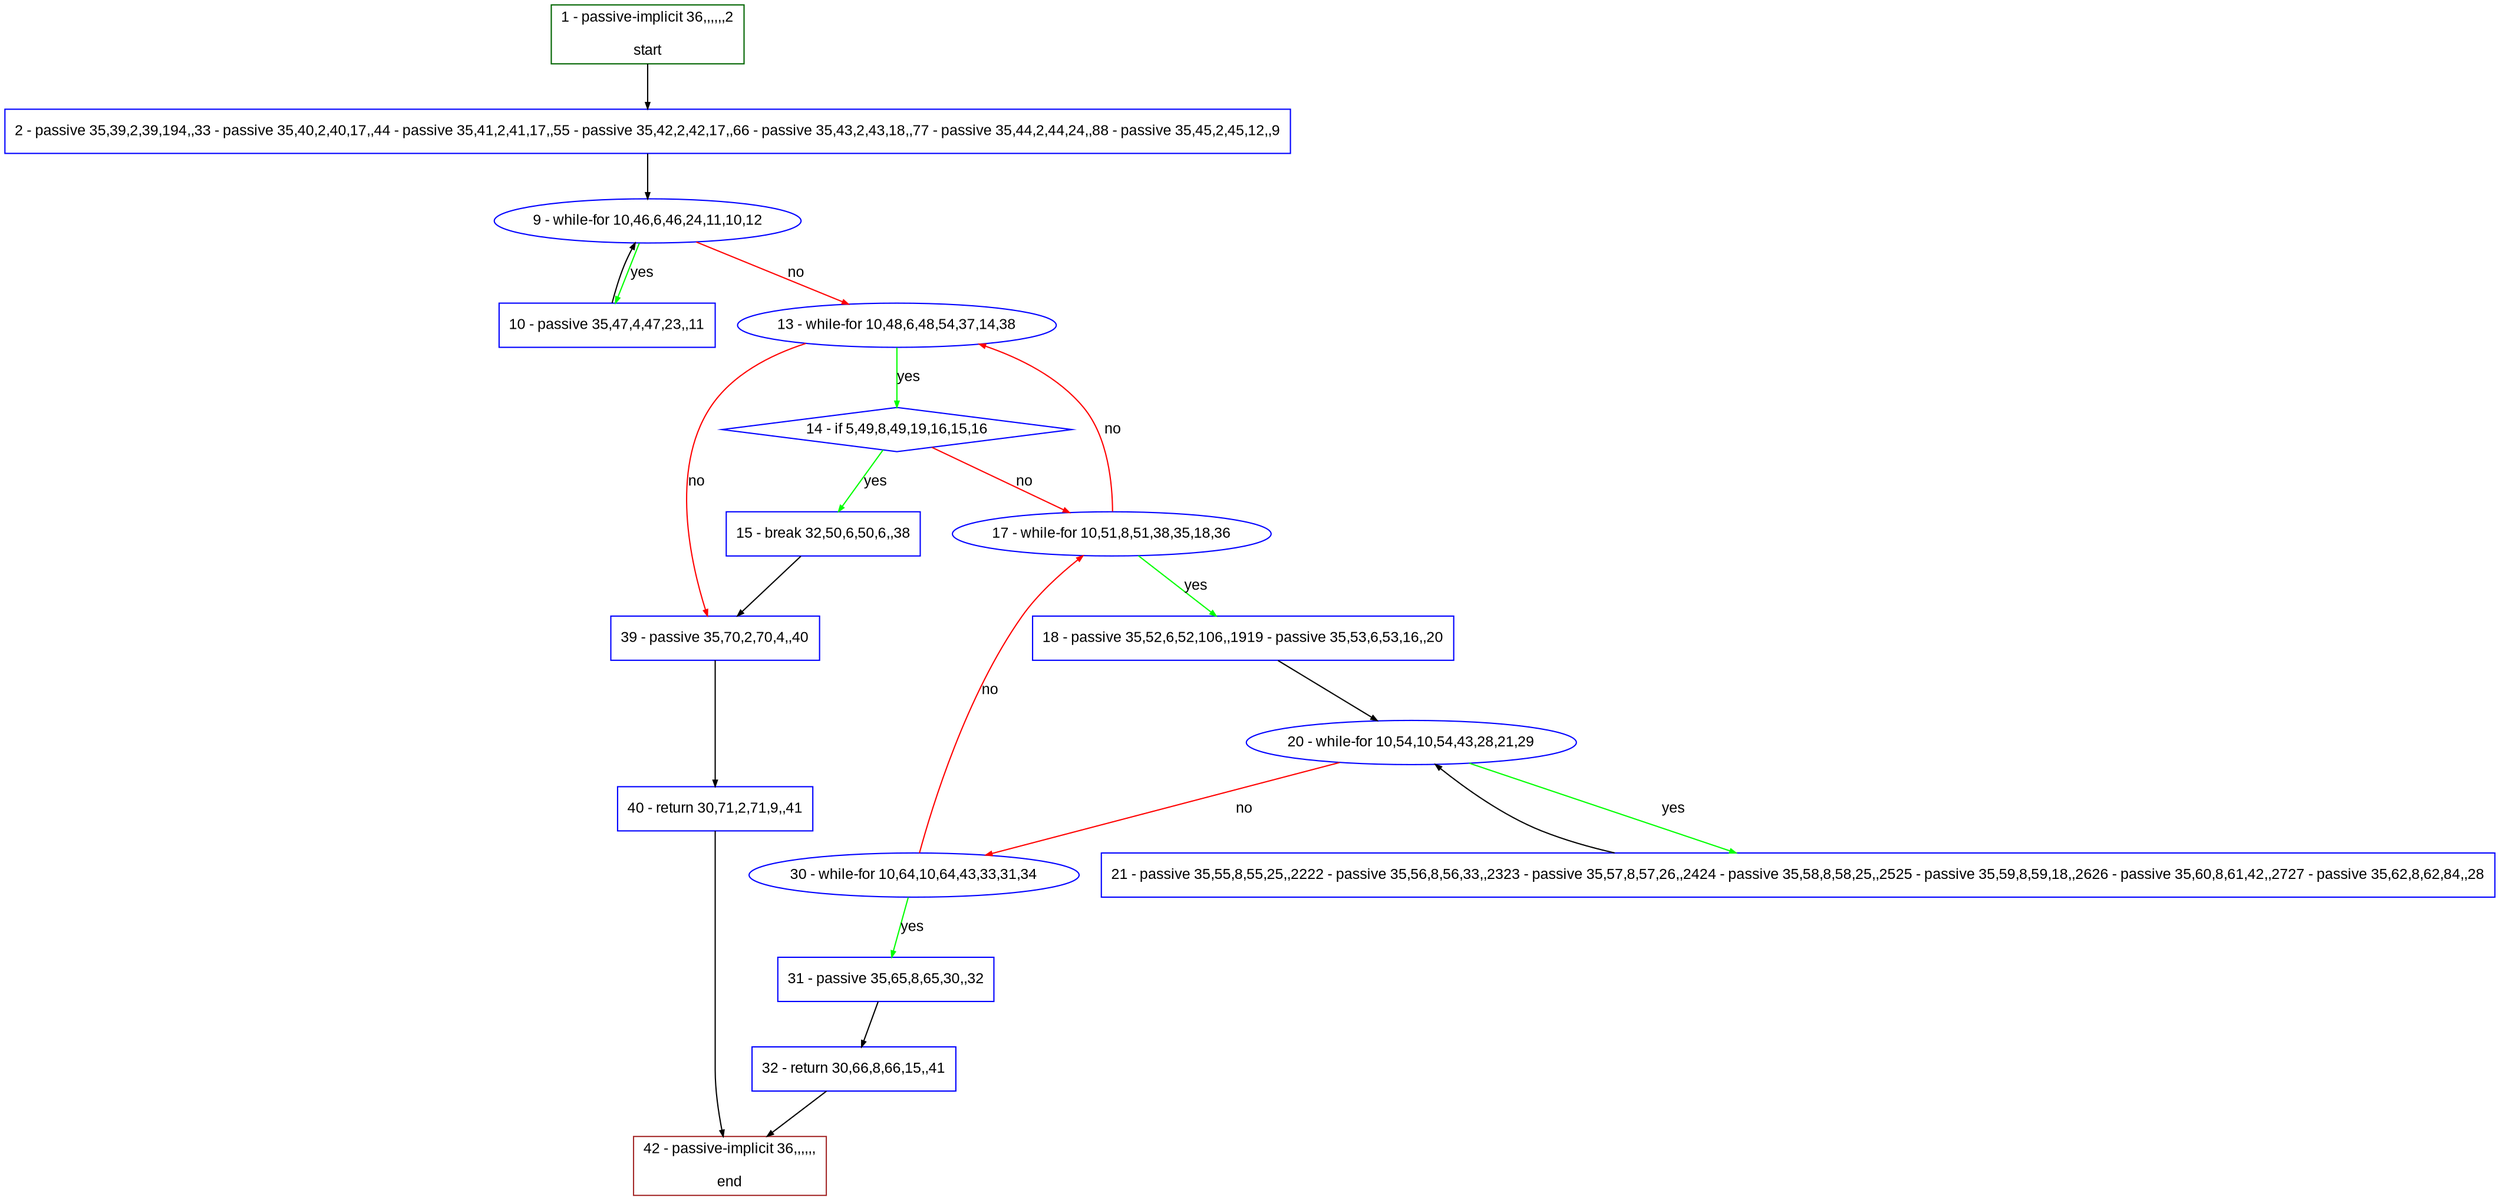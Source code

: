 digraph "" {
  graph [pack="true", label="", fontsize="12", packmode="clust", fontname="Arial", fillcolor="#FFFFCC", bgcolor="white", style="rounded,filled", compound="true"];
  node [node_initialized="no", label="", color="grey", fontsize="12", fillcolor="white", fontname="Arial", style="filled", shape="rectangle", compound="true", fixedsize="false"];
  edge [fontcolor="black", arrowhead="normal", arrowtail="none", arrowsize="0.5", ltail="", label="", color="black", fontsize="12", lhead="", fontname="Arial", dir="forward", compound="true"];
  __N1 [label="2 - passive 35,39,2,39,194,,33 - passive 35,40,2,40,17,,44 - passive 35,41,2,41,17,,55 - passive 35,42,2,42,17,,66 - passive 35,43,2,43,18,,77 - passive 35,44,2,44,24,,88 - passive 35,45,2,45,12,,9", color="#0000ff", fillcolor="#ffffff", style="filled", shape="box"];
  __N2 [label="1 - passive-implicit 36,,,,,,2\n\nstart", color="#006400", fillcolor="#ffffff", style="filled", shape="box"];
  __N3 [label="9 - while-for 10,46,6,46,24,11,10,12", color="#0000ff", fillcolor="#ffffff", style="filled", shape="oval"];
  __N4 [label="10 - passive 35,47,4,47,23,,11", color="#0000ff", fillcolor="#ffffff", style="filled", shape="box"];
  __N5 [label="13 - while-for 10,48,6,48,54,37,14,38", color="#0000ff", fillcolor="#ffffff", style="filled", shape="oval"];
  __N6 [label="14 - if 5,49,8,49,19,16,15,16", color="#0000ff", fillcolor="#ffffff", style="filled", shape="diamond"];
  __N7 [label="39 - passive 35,70,2,70,4,,40", color="#0000ff", fillcolor="#ffffff", style="filled", shape="box"];
  __N8 [label="15 - break 32,50,6,50,6,,38", color="#0000ff", fillcolor="#ffffff", style="filled", shape="box"];
  __N9 [label="17 - while-for 10,51,8,51,38,35,18,36", color="#0000ff", fillcolor="#ffffff", style="filled", shape="oval"];
  __N10 [label="18 - passive 35,52,6,52,106,,1919 - passive 35,53,6,53,16,,20", color="#0000ff", fillcolor="#ffffff", style="filled", shape="box"];
  __N11 [label="20 - while-for 10,54,10,54,43,28,21,29", color="#0000ff", fillcolor="#ffffff", style="filled", shape="oval"];
  __N12 [label="21 - passive 35,55,8,55,25,,2222 - passive 35,56,8,56,33,,2323 - passive 35,57,8,57,26,,2424 - passive 35,58,8,58,25,,2525 - passive 35,59,8,59,18,,2626 - passive 35,60,8,61,42,,2727 - passive 35,62,8,62,84,,28", color="#0000ff", fillcolor="#ffffff", style="filled", shape="box"];
  __N13 [label="30 - while-for 10,64,10,64,43,33,31,34", color="#0000ff", fillcolor="#ffffff", style="filled", shape="oval"];
  __N14 [label="31 - passive 35,65,8,65,30,,32", color="#0000ff", fillcolor="#ffffff", style="filled", shape="box"];
  __N15 [label="32 - return 30,66,8,66,15,,41", color="#0000ff", fillcolor="#ffffff", style="filled", shape="box"];
  __N16 [label="42 - passive-implicit 36,,,,,,\n\nend", color="#a52a2a", fillcolor="#ffffff", style="filled", shape="box"];
  __N17 [label="40 - return 30,71,2,71,9,,41", color="#0000ff", fillcolor="#ffffff", style="filled", shape="box"];
  __N2 -> __N1 [arrowhead="normal", arrowtail="none", color="#000000", label="", dir="forward"];
  __N1 -> __N3 [arrowhead="normal", arrowtail="none", color="#000000", label="", dir="forward"];
  __N3 -> __N4 [arrowhead="normal", arrowtail="none", color="#00ff00", label="yes", dir="forward"];
  __N4 -> __N3 [arrowhead="normal", arrowtail="none", color="#000000", label="", dir="forward"];
  __N3 -> __N5 [arrowhead="normal", arrowtail="none", color="#ff0000", label="no", dir="forward"];
  __N5 -> __N6 [arrowhead="normal", arrowtail="none", color="#00ff00", label="yes", dir="forward"];
  __N5 -> __N7 [arrowhead="normal", arrowtail="none", color="#ff0000", label="no", dir="forward"];
  __N6 -> __N8 [arrowhead="normal", arrowtail="none", color="#00ff00", label="yes", dir="forward"];
  __N6 -> __N9 [arrowhead="normal", arrowtail="none", color="#ff0000", label="no", dir="forward"];
  __N8 -> __N7 [arrowhead="normal", arrowtail="none", color="#000000", label="", dir="forward"];
  __N9 -> __N5 [arrowhead="normal", arrowtail="none", color="#ff0000", label="no", dir="forward"];
  __N9 -> __N10 [arrowhead="normal", arrowtail="none", color="#00ff00", label="yes", dir="forward"];
  __N10 -> __N11 [arrowhead="normal", arrowtail="none", color="#000000", label="", dir="forward"];
  __N11 -> __N12 [arrowhead="normal", arrowtail="none", color="#00ff00", label="yes", dir="forward"];
  __N12 -> __N11 [arrowhead="normal", arrowtail="none", color="#000000", label="", dir="forward"];
  __N11 -> __N13 [arrowhead="normal", arrowtail="none", color="#ff0000", label="no", dir="forward"];
  __N13 -> __N9 [arrowhead="normal", arrowtail="none", color="#ff0000", label="no", dir="forward"];
  __N13 -> __N14 [arrowhead="normal", arrowtail="none", color="#00ff00", label="yes", dir="forward"];
  __N14 -> __N15 [arrowhead="normal", arrowtail="none", color="#000000", label="", dir="forward"];
  __N15 -> __N16 [arrowhead="normal", arrowtail="none", color="#000000", label="", dir="forward"];
  __N7 -> __N17 [arrowhead="normal", arrowtail="none", color="#000000", label="", dir="forward"];
  __N17 -> __N16 [arrowhead="normal", arrowtail="none", color="#000000", label="", dir="forward"];
}
